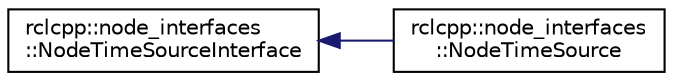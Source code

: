 digraph "Graphical Class Hierarchy"
{
  edge [fontname="Helvetica",fontsize="10",labelfontname="Helvetica",labelfontsize="10"];
  node [fontname="Helvetica",fontsize="10",shape=record];
  rankdir="LR";
  Node0 [label="rclcpp::node_interfaces\l::NodeTimeSourceInterface",height=0.2,width=0.4,color="black", fillcolor="white", style="filled",URL="$classrclcpp_1_1node__interfaces_1_1NodeTimeSourceInterface.html",tooltip="Pure virtual interface class for the NodeTimeSource part of the Node API. "];
  Node0 -> Node1 [dir="back",color="midnightblue",fontsize="10",style="solid",fontname="Helvetica"];
  Node1 [label="rclcpp::node_interfaces\l::NodeTimeSource",height=0.2,width=0.4,color="black", fillcolor="white", style="filled",URL="$classrclcpp_1_1node__interfaces_1_1NodeTimeSource.html",tooltip="Implementation of the NodeTimeSource part of the Node API. "];
}
